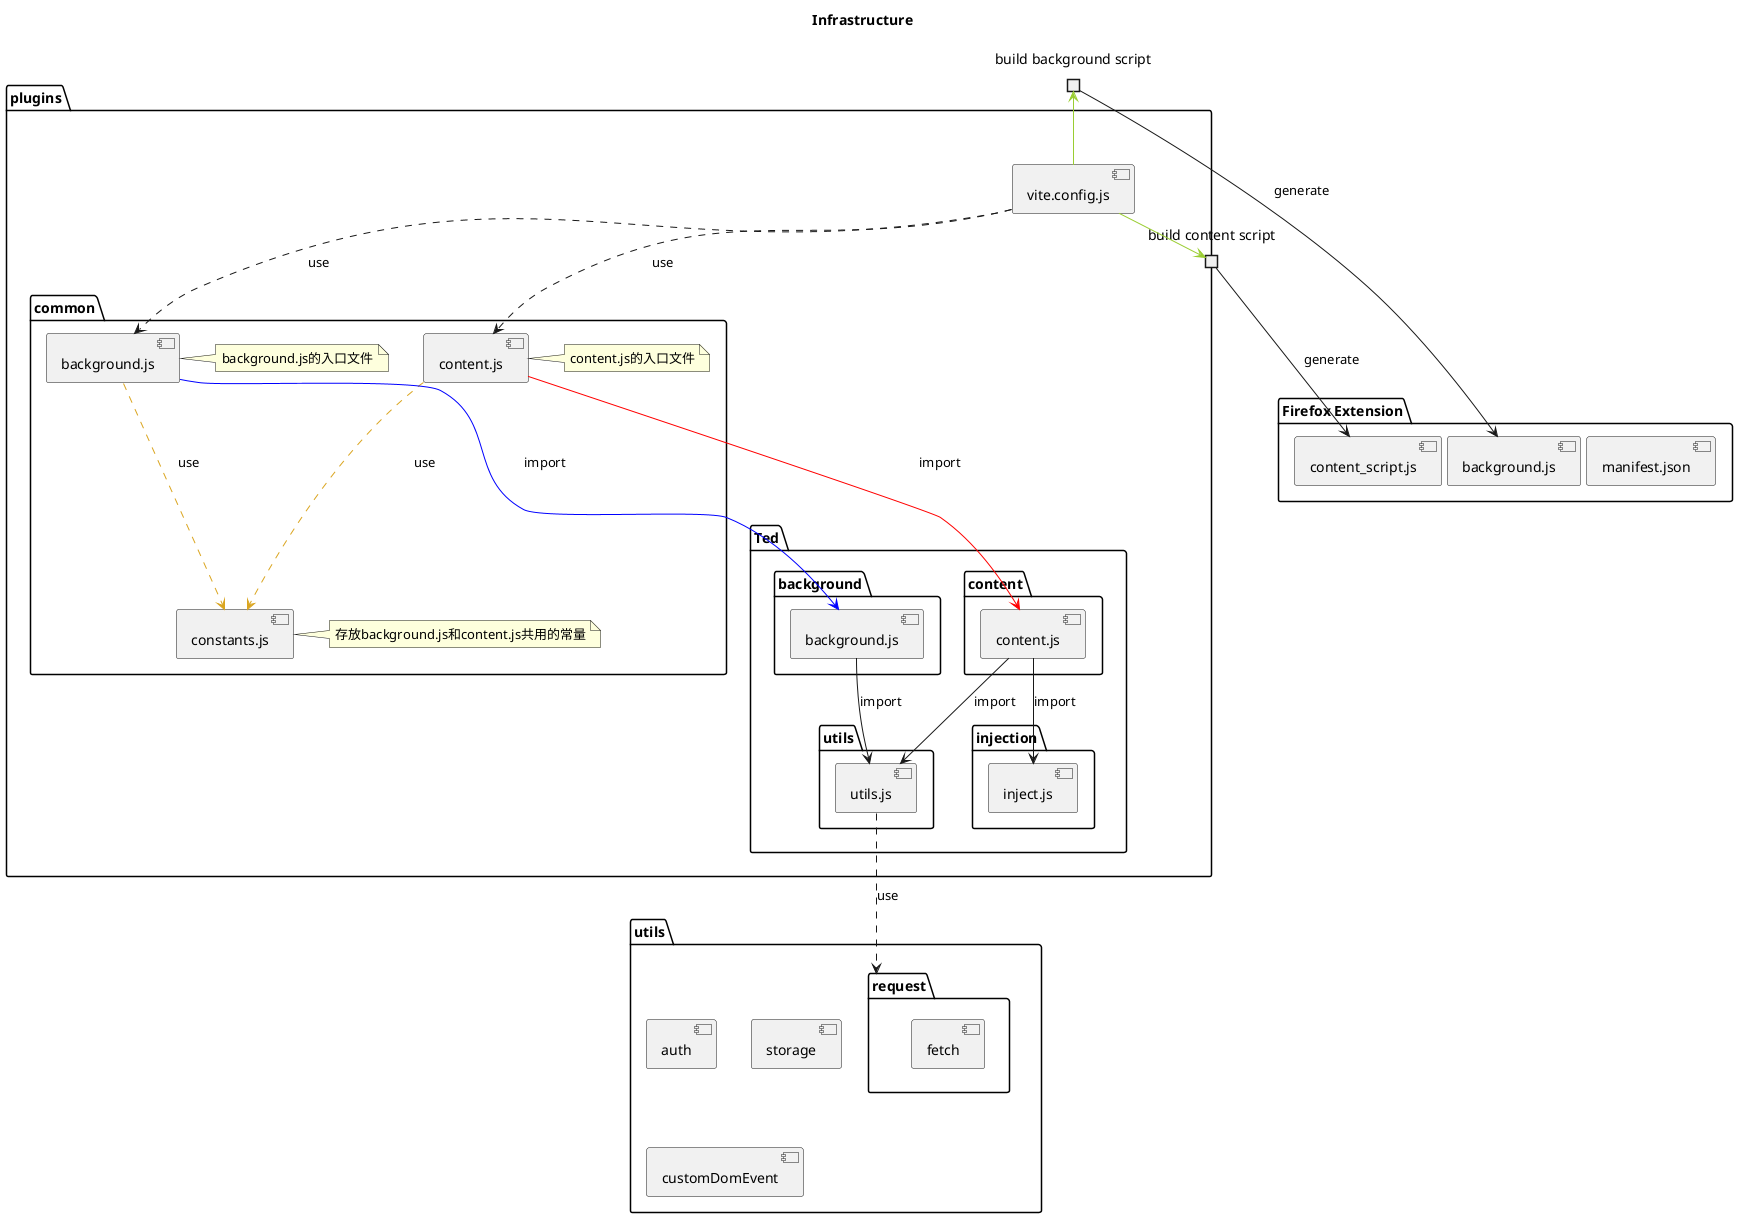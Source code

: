 @startuml Infrastructure
title Infrastructure


package "Firefox Extension" as fe {
    component "manifest.json" as manifest
    component "content_script.js" as fecontentscriptjs
    component "background.js" as febackgroundjs
}

package "utils" as commonUtils {
    component "auth" as auth
    package "request" as commonutilsrequest {
        component "fetch" as commonutilsrequestfetch
    }
    component "storage" as commonutilsstorage
    component "customDomEvent" as cde
}



package plugins as plugins {
    portout "build content script" as bcs
    port "build background script" as bbs
    component "vite.config.js" as pluginsvite
    package common as pluginscommon {
        component "constants.js" as pluginscommonconstants
        note right
            存放background.js和content.js共用的常量
        end note
        component "background.js" as pluginscommonbackgroundjs
        note right
            background.js的入口文件
        end note
        component "content.js" as pluginscommoncontentjs
        note right
            content.js的入口文件
        end note
    }
    package Ted as ted {
        package content as tedcontent {
            component "content.js" as tedcontentjs
        }

        package background as tedbackground {
            component "background.js" as tedbackgroundjs
        }

        package injection as tedinjection {
            component "inject.js" as tedinjectionjs
        }

        package utils as tedutils {
            component "utils.js" as tedutilsjs
        }

    }

    pluginscommoncontentjs ..> pluginscommonconstants#GoldenRod : use
    pluginscommonbackgroundjs ..> pluginscommonconstants#GoldenRod : use

    pluginsvite ..> pluginscommoncontentjs : use
    pluginsvite ..> pluginscommonbackgroundjs : use

    pluginscommoncontentjs --> tedcontentjs#red : import

    pluginscommonbackgroundjs --> tedbackgroundjs#blue : import

    pluginsvite --> bcs#YellowGreen
    pluginsvite --> bbs#YellowGreen
    bcs-->fecontentscriptjs : generate
    bbs-->febackgroundjs : generate

    tedbackgroundjs--> tedutilsjs : import
    tedcontentjs-->tedutilsjs : import
    tedcontentjs-->tedinjectionjs : import

    tedutilsjs ..> commonutilsrequest : use

}
@enduml